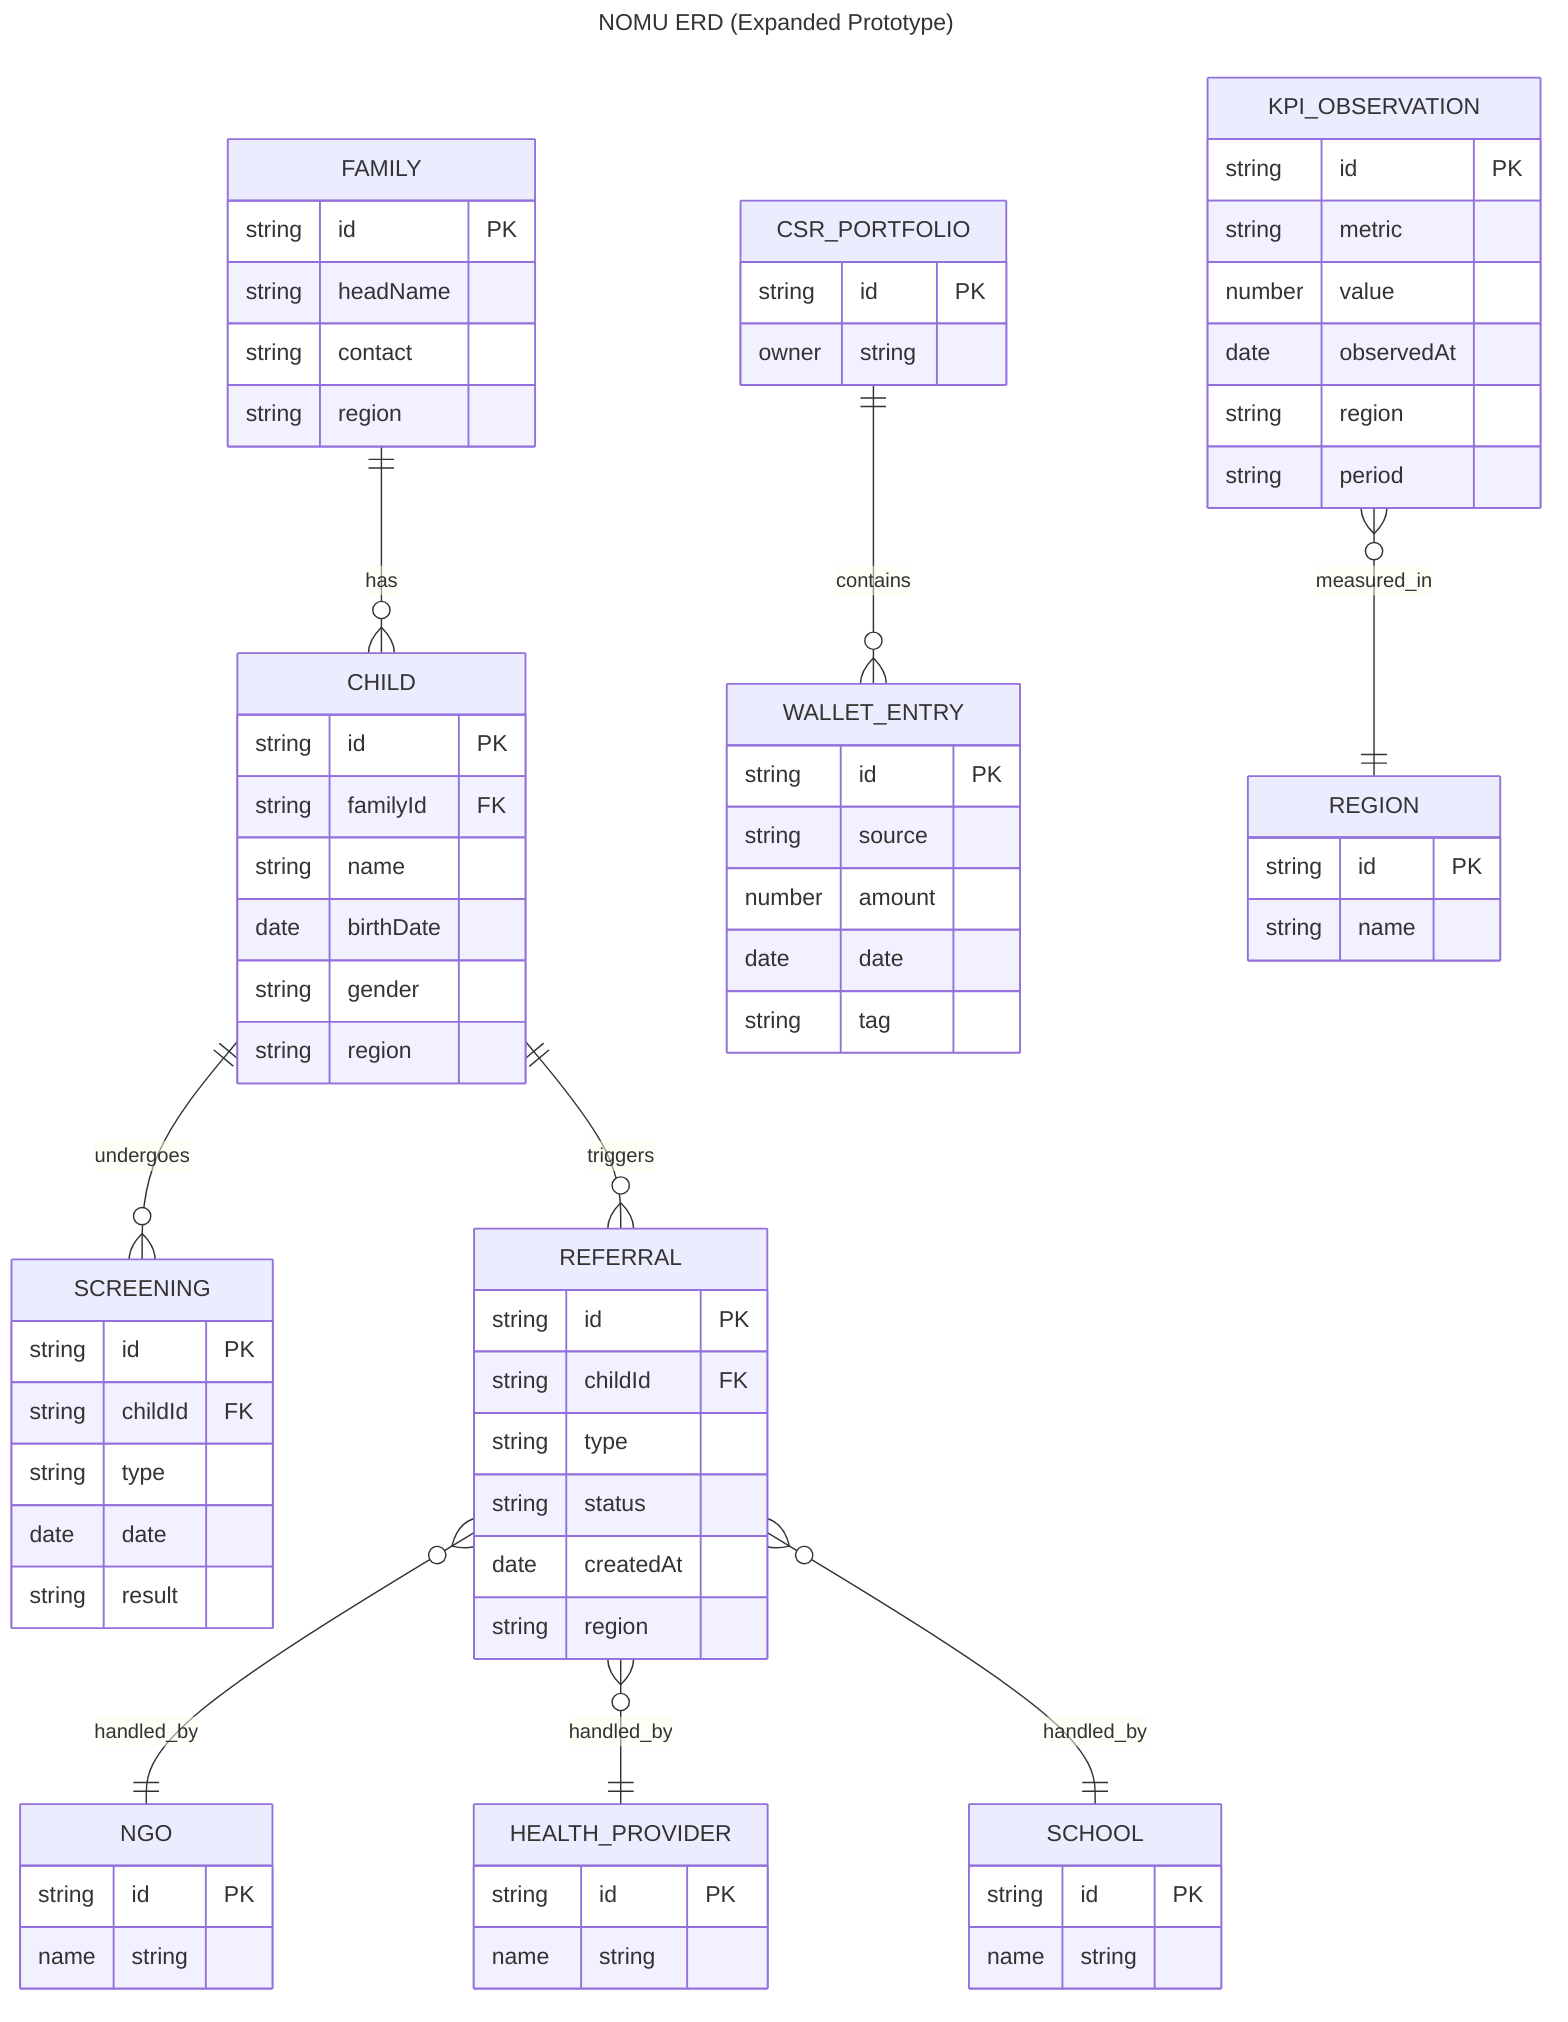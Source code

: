 ---
title: NOMU ERD (Expanded Prototype)
---
erDiagram
  FAMILY ||--o{ CHILD : has
  CHILD ||--o{ SCREENING : undergoes
  CHILD ||--o{ REFERRAL : triggers
  REFERRAL }o--|| NGO : handled_by
  REFERRAL }o--|| HEALTH_PROVIDER : handled_by
  REFERRAL }o--|| SCHOOL : handled_by
  CSR_PORTFOLIO ||--o{ WALLET_ENTRY : contains
  KPI_OBSERVATION }o--|| REGION : measured_in

  FAMILY {
    string id PK
    string headName
    string contact
    string region
  }
  CHILD {
    string id PK
    string familyId FK
    string name
    date   birthDate
    string gender
    string region
  }
  SCREENING {
    string id PK
    string childId FK
    string type
    date   date
    string result
  }
  REFERRAL {
    string id PK
    string childId FK
    string type
    string status
    date   createdAt
    string region
  }
  WALLET_ENTRY {
    string id PK
    string source
    number amount
    date   date
    string tag
  }
  KPI_OBSERVATION {
    string id PK
    string metric
    number value
    date   observedAt
    string region
    string period
  }
  REGION {
    string id PK
    string name
  }
  NGO { string id PK name string }
  HEALTH_PROVIDER { string id PK name string }
  SCHOOL { string id PK name string }
  CSR_PORTFOLIO { string id PK owner string }